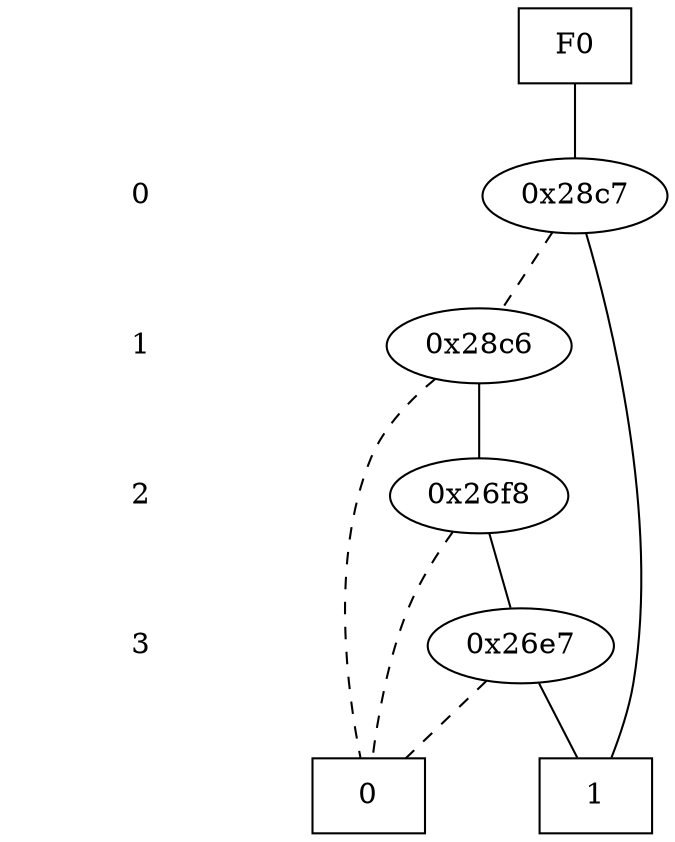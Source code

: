 digraph "DD" {
size = "7.5,10"
center = true;
edge [dir = none];
{ node [shape = plaintext];
  edge [style = invis];
  "CONST NODES" [style = invis];
" 0 " -> " 1 " -> " 2 " -> " 3 " -> "CONST NODES"; 
}
{ rank = same; node [shape = box]; edge [style = invis];
"F0"; }
{ rank = same; " 0 ";
"0x28c7";
}
{ rank = same; " 1 ";
"0x28c6";
}
{ rank = same; " 2 ";
"0x26f8";
}
{ rank = same; " 3 ";
"0x26e7";
}
{ rank = same; "CONST NODES";
{ node [shape = box]; "0x264e";
"0x264d";
}
}
"F0" -> "0x28c7" [style = solid];
"0x28c7" -> "0x264d";
"0x28c7" -> "0x28c6" [style = dashed];
"0x28c6" -> "0x26f8";
"0x28c6" -> "0x264e" [style = dashed];
"0x26f8" -> "0x26e7";
"0x26f8" -> "0x264e" [style = dashed];
"0x26e7" -> "0x264d";
"0x26e7" -> "0x264e" [style = dashed];
"0x264e" [label = "0"];
"0x264d" [label = "1"];
}
